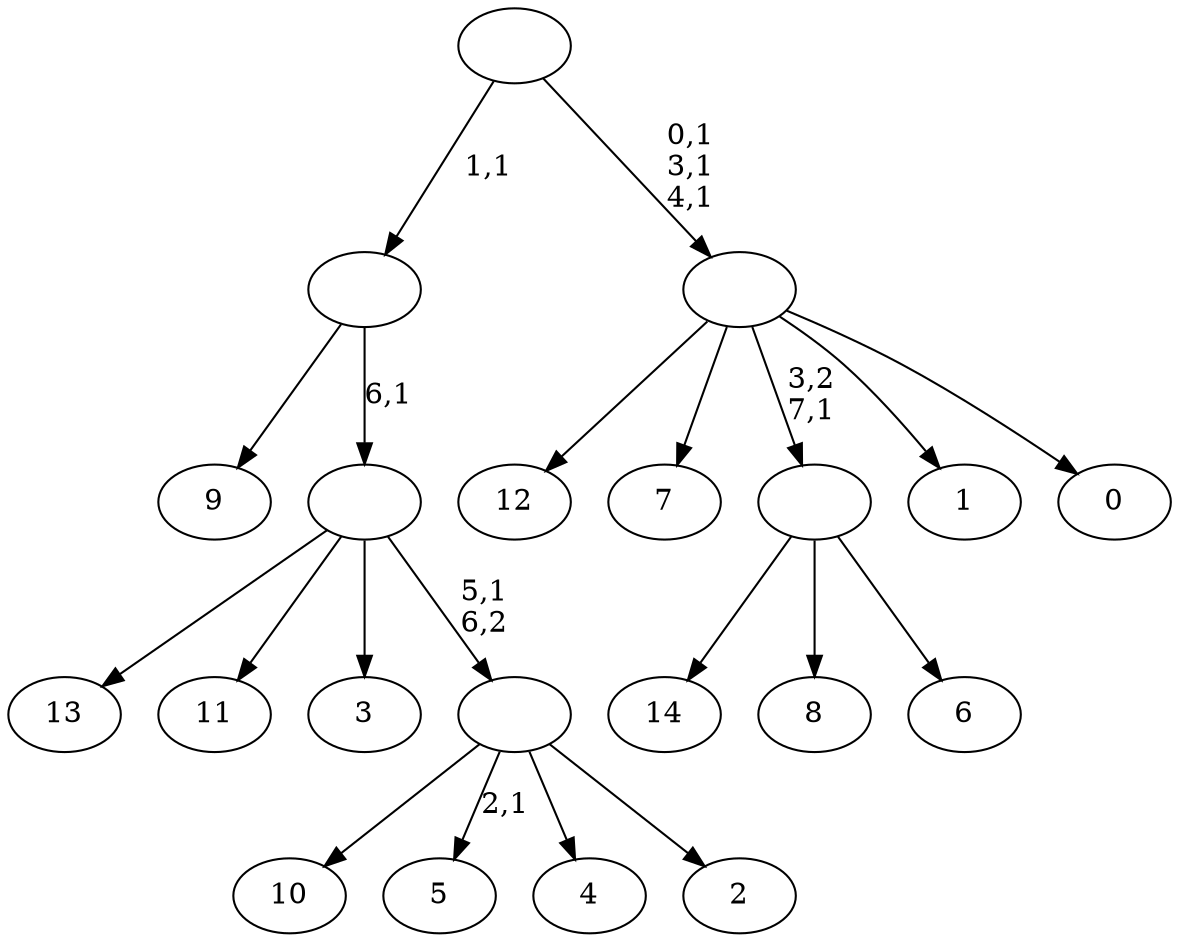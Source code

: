 digraph T {
	23 [label="14"]
	22 [label="13"]
	21 [label="12"]
	20 [label="11"]
	19 [label="10"]
	18 [label="9"]
	17 [label="8"]
	16 [label="7"]
	15 [label="6"]
	14 [label=""]
	13 [label="5"]
	11 [label="4"]
	10 [label="3"]
	9 [label="2"]
	8 [label=""]
	7 [label=""]
	6 [label=""]
	5 [label="1"]
	4 [label="0"]
	3 [label=""]
	0 [label=""]
	14 -> 23 [label=""]
	14 -> 17 [label=""]
	14 -> 15 [label=""]
	8 -> 13 [label="2,1"]
	8 -> 19 [label=""]
	8 -> 11 [label=""]
	8 -> 9 [label=""]
	7 -> 22 [label=""]
	7 -> 20 [label=""]
	7 -> 10 [label=""]
	7 -> 8 [label="5,1\n6,2"]
	6 -> 18 [label=""]
	6 -> 7 [label="6,1"]
	3 -> 21 [label=""]
	3 -> 16 [label=""]
	3 -> 14 [label="3,2\n7,1"]
	3 -> 5 [label=""]
	3 -> 4 [label=""]
	0 -> 3 [label="0,1\n3,1\n4,1"]
	0 -> 6 [label="1,1"]
}
